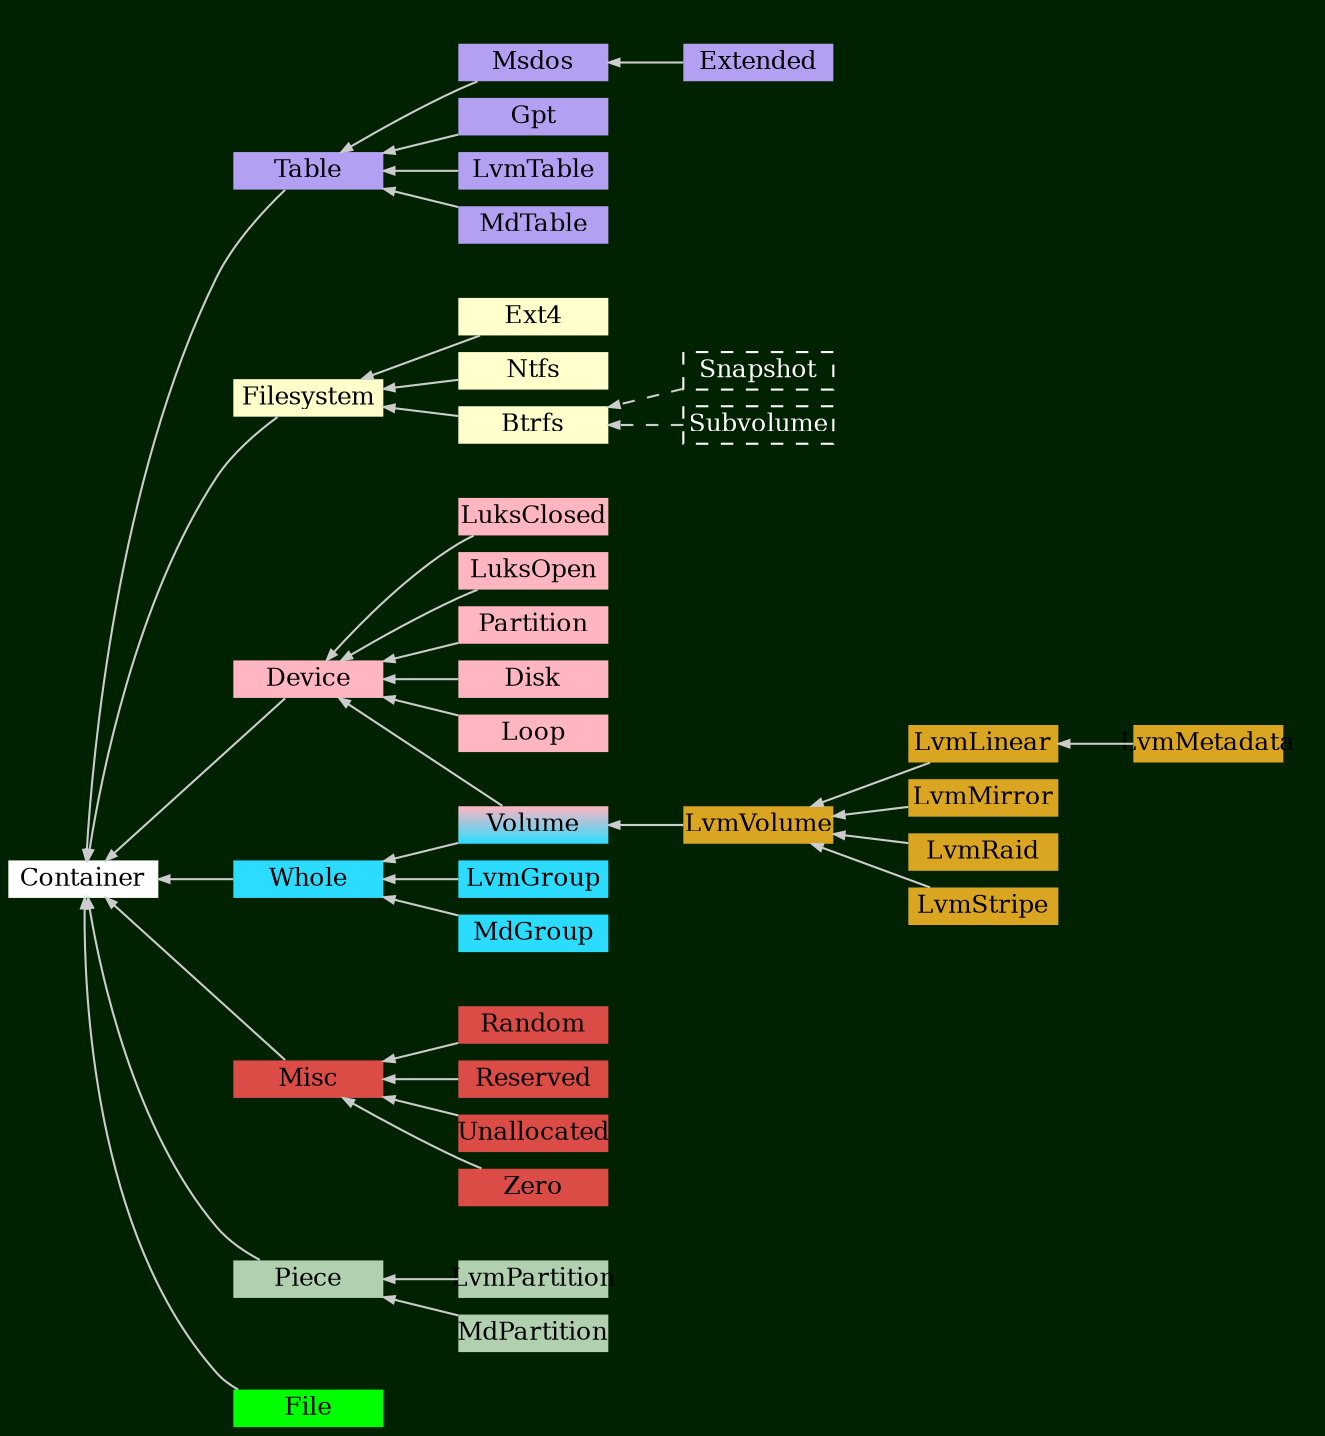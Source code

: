 digraph G
{
	graph [ rankdir="RL" bgcolor="#002200", color=white nodesep=0.1 ranksep=0.5 ];
	node  [ shape=record fontsize=12 style=filled color=white width="1.0" height="0.25" fixedsize=true penwidth=0 ];
	edge  [ penwidth=1.0 color="#CCCCCC" arrowsize=0.5 ];

	Container      [ fillcolor="#FFFFFF" ];

	Extended       [ fillcolor="#B4A0F3" ];
	Gpt            [ fillcolor="#B4A0F3" ];
	LvmTable       [ fillcolor="#B4A0F3" ];
	MdTable        [ fillcolor="#B4A0F3" ];
	Msdos          [ fillcolor="#B4A0F3" ];
	Table          [ fillcolor="#B4A0F3" ];

	Btrfs          [ fillcolor="#FFFFCC" ];
	Ext4           [ fillcolor="#FFFFCC" ];
	Filesystem     [ fillcolor="#FFFFCC" ];
	Ntfs           [ fillcolor="#FFFFCC" ];

	BtrfsSnapshot  [ label="Snapshot"  fontcolor=white style=dashed penwidth=1 ];
	BtrfsSubvolume [ label="Subvolume" fontcolor=white style=dashed penwidth=1 ];

	Volume         [ fillcolor="#2BDCFF:#FFB6C1" gradientangle=90 ];
	Whole          [ fillcolor="#2BDCFF" ];

	LvmLinear      [ fillcolor="#DAA520" ];
	LvmMetadata    [ fillcolor="#DAA520" ];
	LvmMirror      [ fillcolor="#DAA520" ];
	LvmRaid        [ fillcolor="#DAA520" ];
	LvmStripe      [ fillcolor="#DAA520" ];
	LvmVolume      [ fillcolor="#DAA520" ];

	Device         [ fillcolor="#FFB6C1" ];
	LuksClosed     [ fillcolor="#FFB6C1" ];
	LuksOpen       [ fillcolor="#FFB6C1" ];
	Partition      [ fillcolor="#FFB6C1" ];

	Disk           [ fillcolor="#FFB6C1" ];
	Loop           [ fillcolor="#FFB6C1" ];

	Misc           [ fillcolor="#DC4C46" ];
	Random         [ fillcolor="#DC4C46" ];
	Reserved       [ fillcolor="#DC4C46" ];
	Unallocated    [ fillcolor="#DC4C46" ];
	Zero           [ fillcolor="#DC4C46" ];

	LvmPartition   [ fillcolor="#B0D0B0" ];
	MdPartition    [ fillcolor="#B0D0B0" ];
	Piece          [ fillcolor="#B0D0B0" ];

	LvmGroup       [ fillcolor="#2BDCFF" ];
	MdGroup        [ fillcolor="#2BDCFF" ];

	File           [ fillcolor="#00FF00" ];

	Device     -> Container;
	Filesystem -> Container;
	Misc       -> Container;
	Piece      -> Container;
	Table      -> Container;
	Whole      -> Container;

	File       -> Container;

	LvmVolume  -> Volume;

	subgraph cluster_1 {
		color = transparent;

		Extended             -> Msdos;

		Gpt                  -> Table;
		LvmTable             -> Table;
		MdTable              -> Table;
		Msdos                -> Table;
	}

	subgraph cluster_2 {
		color = transparent;

		Ext4                 -> Filesystem;
		Ntfs                 -> Filesystem;
		Btrfs                -> Filesystem;

		BtrfsSubvolume       -> Btrfs [ style=dashed ];
		BtrfsSnapshot        -> Btrfs [ style=dashed ];
	}

	subgraph cluster_3 {
		color = transparent;

		Zero                 -> Misc;
		Random               -> Misc;
		Reserved             -> Misc;
		Unallocated          -> Misc;
	}

	subgraph cluster_4 {
		color = transparent;

		LvmPartition         -> Piece;
		MdPartition          -> Piece;
	}

	subgraph cluster_5 {
		color = transparent;

		LvmMetadata          -> LvmLinear;
		LvmLinear            -> LvmVolume;
		LvmMirror            -> LvmVolume;
		LvmRaid              -> LvmVolume;
		LvmStripe            -> LvmVolume;
	}

	subgraph cluster_6 {
		color = transparent;

		LvmGroup             -> Whole;
		MdGroup              -> Whole;
		Volume               -> Whole;
	}

	subgraph cluster_7 {
		color = transparent;

		Partition            -> Device;
		LuksOpen             -> Device;
		LuksClosed           -> Device;
		Disk                 -> Device;
		Loop                 -> Device;
		Volume               -> Device;
	}
}

